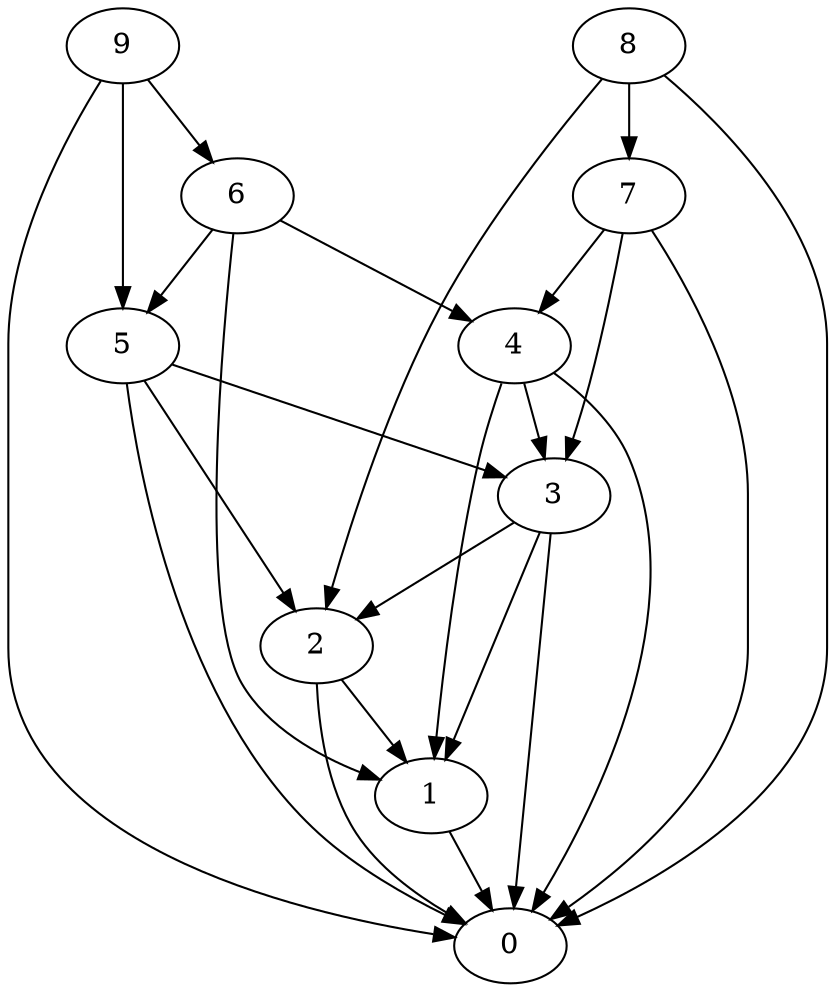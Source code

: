 /* Created by igraph 0.6.5 */
digraph {
  0;
  1;
  2;
  3;
  4;
  5;
  6;
  7;
  8;
  9;

  1 -> 0;
  2 -> 0;
  2 -> 1;
  3 -> 0;
  3 -> 1;
  3 -> 2;
  4 -> 0;
  4 -> 3;
  4 -> 1;
  5 -> 0;
  5 -> 3;
  5 -> 2;
  6 -> 5;
  6 -> 4;
  6 -> 1;
  7 -> 0;
  7 -> 3;
  7 -> 4;
  8 -> 0;
  8 -> 2;
  8 -> 7;
  9 -> 5;
  9 -> 0;
  9 -> 6;
}
